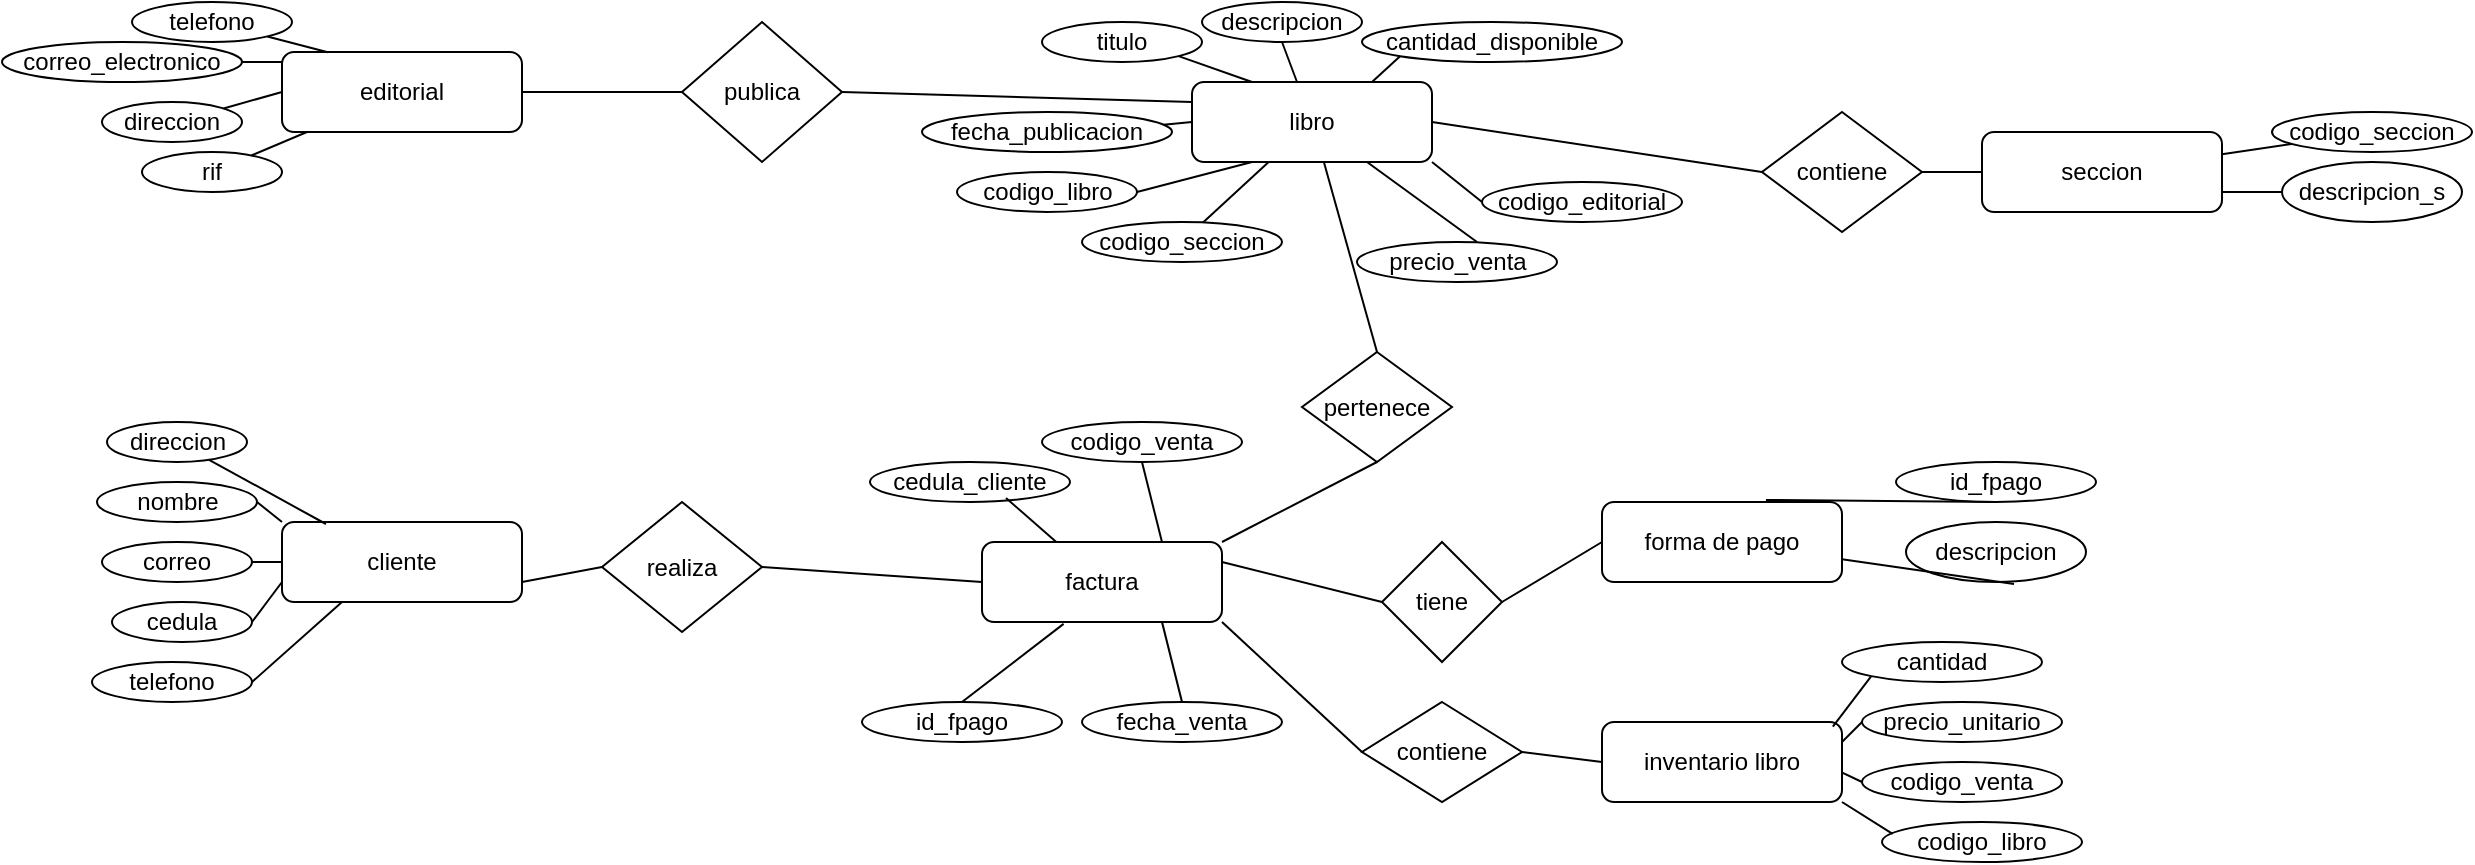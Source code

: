 <mxfile version="26.1.1" pages="2">
  <diagram id="C5RBs43oDa-KdzZeNtuy" name="Page-1">
    <mxGraphModel dx="2634" dy="770" grid="1" gridSize="10" guides="1" tooltips="1" connect="1" arrows="1" fold="1" page="1" pageScale="1" pageWidth="827" pageHeight="1169" math="0" shadow="0">
      <root>
        <mxCell id="WIyWlLk6GJQsqaUBKTNV-0" />
        <mxCell id="WIyWlLk6GJQsqaUBKTNV-1" parent="WIyWlLk6GJQsqaUBKTNV-0" />
        <mxCell id="WIyWlLk6GJQsqaUBKTNV-7" value="editorial" style="rounded=1;whiteSpace=wrap;html=1;fontSize=12;glass=0;strokeWidth=1;shadow=0;" parent="WIyWlLk6GJQsqaUBKTNV-1" vertex="1">
          <mxGeometry x="20" y="45" width="120" height="40" as="geometry" />
        </mxCell>
        <mxCell id="au4F_Ylb3EG1kj6VKYAv-0" value="correo_electronico" style="ellipse;whiteSpace=wrap;html=1;" parent="WIyWlLk6GJQsqaUBKTNV-1" vertex="1">
          <mxGeometry x="-120" y="40" width="120" height="20" as="geometry" />
        </mxCell>
        <mxCell id="au4F_Ylb3EG1kj6VKYAv-3" value="seccion" style="rounded=1;whiteSpace=wrap;html=1;" parent="WIyWlLk6GJQsqaUBKTNV-1" vertex="1">
          <mxGeometry x="870" y="85" width="120" height="40" as="geometry" />
        </mxCell>
        <mxCell id="au4F_Ylb3EG1kj6VKYAv-4" value="libro" style="rounded=1;whiteSpace=wrap;html=1;" parent="WIyWlLk6GJQsqaUBKTNV-1" vertex="1">
          <mxGeometry x="475" y="60" width="120" height="40" as="geometry" />
        </mxCell>
        <mxCell id="au4F_Ylb3EG1kj6VKYAv-5" value="inventario libro" style="rounded=1;whiteSpace=wrap;html=1;" parent="WIyWlLk6GJQsqaUBKTNV-1" vertex="1">
          <mxGeometry x="680" y="380" width="120" height="40" as="geometry" />
        </mxCell>
        <mxCell id="au4F_Ylb3EG1kj6VKYAv-6" value="factura" style="rounded=1;whiteSpace=wrap;html=1;" parent="WIyWlLk6GJQsqaUBKTNV-1" vertex="1">
          <mxGeometry x="370" y="290" width="120" height="40" as="geometry" />
        </mxCell>
        <mxCell id="au4F_Ylb3EG1kj6VKYAv-7" value="cliente" style="rounded=1;whiteSpace=wrap;html=1;" parent="WIyWlLk6GJQsqaUBKTNV-1" vertex="1">
          <mxGeometry x="20" y="280" width="120" height="40" as="geometry" />
        </mxCell>
        <mxCell id="au4F_Ylb3EG1kj6VKYAv-9" value="forma de pago" style="rounded=1;whiteSpace=wrap;html=1;" parent="WIyWlLk6GJQsqaUBKTNV-1" vertex="1">
          <mxGeometry x="680" y="270" width="120" height="40" as="geometry" />
        </mxCell>
        <mxCell id="au4F_Ylb3EG1kj6VKYAv-10" value="codigo_seccion" style="ellipse;whiteSpace=wrap;html=1;" parent="WIyWlLk6GJQsqaUBKTNV-1" vertex="1">
          <mxGeometry x="1015" y="75" width="100" height="20" as="geometry" />
        </mxCell>
        <mxCell id="au4F_Ylb3EG1kj6VKYAv-11" value="" style="endArrow=none;html=1;rounded=0;" parent="WIyWlLk6GJQsqaUBKTNV-1" source="au4F_Ylb3EG1kj6VKYAv-3" target="au4F_Ylb3EG1kj6VKYAv-10" edge="1">
          <mxGeometry width="50" height="50" relative="1" as="geometry">
            <mxPoint x="230" y="170" as="sourcePoint" />
            <mxPoint x="280" y="120" as="targetPoint" />
          </mxGeometry>
        </mxCell>
        <mxCell id="au4F_Ylb3EG1kj6VKYAv-12" value="" style="endArrow=none;html=1;rounded=0;entryX=1;entryY=0.5;entryDx=0;entryDy=0;" parent="WIyWlLk6GJQsqaUBKTNV-1" target="au4F_Ylb3EG1kj6VKYAv-0" edge="1">
          <mxGeometry width="50" height="50" relative="1" as="geometry">
            <mxPoint x="20" y="50" as="sourcePoint" />
            <mxPoint x="105" y="130" as="targetPoint" />
          </mxGeometry>
        </mxCell>
        <mxCell id="au4F_Ylb3EG1kj6VKYAv-13" value="telefono" style="ellipse;whiteSpace=wrap;html=1;" parent="WIyWlLk6GJQsqaUBKTNV-1" vertex="1">
          <mxGeometry x="-55" y="20" width="80" height="20" as="geometry" />
        </mxCell>
        <mxCell id="au4F_Ylb3EG1kj6VKYAv-14" value="" style="endArrow=none;html=1;rounded=0;exitX=0.191;exitY=0.002;exitDx=0;exitDy=0;exitPerimeter=0;" parent="WIyWlLk6GJQsqaUBKTNV-1" source="WIyWlLk6GJQsqaUBKTNV-7" target="au4F_Ylb3EG1kj6VKYAv-13" edge="1">
          <mxGeometry width="50" height="50" relative="1" as="geometry">
            <mxPoint x="154" y="160" as="sourcePoint" />
            <mxPoint x="145" y="130" as="targetPoint" />
          </mxGeometry>
        </mxCell>
        <mxCell id="au4F_Ylb3EG1kj6VKYAv-15" style="edgeStyle=none;rounded=0;orthogonalLoop=1;jettySize=auto;html=1;entryX=0.5;entryY=1;entryDx=0;entryDy=0;" parent="WIyWlLk6GJQsqaUBKTNV-1" source="au4F_Ylb3EG1kj6VKYAv-13" target="au4F_Ylb3EG1kj6VKYAv-13" edge="1">
          <mxGeometry relative="1" as="geometry" />
        </mxCell>
        <mxCell id="au4F_Ylb3EG1kj6VKYAv-16" value="direccion" style="ellipse;whiteSpace=wrap;html=1;" parent="WIyWlLk6GJQsqaUBKTNV-1" vertex="1">
          <mxGeometry x="-70" y="70" width="70" height="20" as="geometry" />
        </mxCell>
        <mxCell id="au4F_Ylb3EG1kj6VKYAv-17" value="rif" style="ellipse;whiteSpace=wrap;html=1;" parent="WIyWlLk6GJQsqaUBKTNV-1" vertex="1">
          <mxGeometry x="-50" y="95" width="70" height="20" as="geometry" />
        </mxCell>
        <mxCell id="au4F_Ylb3EG1kj6VKYAv-19" value="" style="endArrow=none;html=1;rounded=0;exitX=0;exitY=0.5;exitDx=0;exitDy=0;" parent="WIyWlLk6GJQsqaUBKTNV-1" source="WIyWlLk6GJQsqaUBKTNV-7" target="au4F_Ylb3EG1kj6VKYAv-16" edge="1">
          <mxGeometry width="50" height="50" relative="1" as="geometry">
            <mxPoint x="70" y="160" as="sourcePoint" />
            <mxPoint x="120" y="110" as="targetPoint" />
          </mxGeometry>
        </mxCell>
        <mxCell id="au4F_Ylb3EG1kj6VKYAv-20" value="" style="endArrow=none;html=1;rounded=0;" parent="WIyWlLk6GJQsqaUBKTNV-1" source="au4F_Ylb3EG1kj6VKYAv-17" target="WIyWlLk6GJQsqaUBKTNV-7" edge="1">
          <mxGeometry width="50" height="50" relative="1" as="geometry">
            <mxPoint x="40" y="160" as="sourcePoint" />
            <mxPoint x="90" y="110" as="targetPoint" />
          </mxGeometry>
        </mxCell>
        <mxCell id="au4F_Ylb3EG1kj6VKYAv-22" value="descripcion_s" style="ellipse;whiteSpace=wrap;html=1;" parent="WIyWlLk6GJQsqaUBKTNV-1" vertex="1">
          <mxGeometry x="1020" y="100" width="90" height="30" as="geometry" />
        </mxCell>
        <mxCell id="au4F_Ylb3EG1kj6VKYAv-23" value="" style="endArrow=none;html=1;rounded=0;entryX=0;entryY=0.5;entryDx=0;entryDy=0;exitX=1;exitY=0.75;exitDx=0;exitDy=0;" parent="WIyWlLk6GJQsqaUBKTNV-1" source="au4F_Ylb3EG1kj6VKYAv-3" target="au4F_Ylb3EG1kj6VKYAv-22" edge="1">
          <mxGeometry width="50" height="50" relative="1" as="geometry">
            <mxPoint x="320" y="170" as="sourcePoint" />
            <mxPoint x="350" y="130" as="targetPoint" />
          </mxGeometry>
        </mxCell>
        <mxCell id="au4F_Ylb3EG1kj6VKYAv-24" value="titulo" style="ellipse;whiteSpace=wrap;html=1;" parent="WIyWlLk6GJQsqaUBKTNV-1" vertex="1">
          <mxGeometry x="400" y="30" width="80" height="20" as="geometry" />
        </mxCell>
        <mxCell id="au4F_Ylb3EG1kj6VKYAv-25" value="cantidad_disponible" style="ellipse;whiteSpace=wrap;html=1;" parent="WIyWlLk6GJQsqaUBKTNV-1" vertex="1">
          <mxGeometry x="560" y="30" width="130" height="20" as="geometry" />
        </mxCell>
        <mxCell id="au4F_Ylb3EG1kj6VKYAv-26" value="descripcion" style="ellipse;whiteSpace=wrap;html=1;" parent="WIyWlLk6GJQsqaUBKTNV-1" vertex="1">
          <mxGeometry x="480" y="20" width="80" height="20" as="geometry" />
        </mxCell>
        <mxCell id="au4F_Ylb3EG1kj6VKYAv-27" style="edgeStyle=none;rounded=0;orthogonalLoop=1;jettySize=auto;html=1;entryX=0.5;entryY=1;entryDx=0;entryDy=0;" parent="WIyWlLk6GJQsqaUBKTNV-1" source="au4F_Ylb3EG1kj6VKYAv-26" target="au4F_Ylb3EG1kj6VKYAv-26" edge="1">
          <mxGeometry relative="1" as="geometry" />
        </mxCell>
        <mxCell id="au4F_Ylb3EG1kj6VKYAv-28" value="fecha_publicacion" style="ellipse;whiteSpace=wrap;html=1;" parent="WIyWlLk6GJQsqaUBKTNV-1" vertex="1">
          <mxGeometry x="340" y="75" width="125" height="20" as="geometry" />
        </mxCell>
        <mxCell id="au4F_Ylb3EG1kj6VKYAv-32" value="codigo_libro" style="ellipse;whiteSpace=wrap;html=1;" parent="WIyWlLk6GJQsqaUBKTNV-1" vertex="1">
          <mxGeometry x="357.5" y="105" width="90" height="20" as="geometry" />
        </mxCell>
        <mxCell id="au4F_Ylb3EG1kj6VKYAv-33" value="precio_venta" style="ellipse;whiteSpace=wrap;html=1;" parent="WIyWlLk6GJQsqaUBKTNV-1" vertex="1">
          <mxGeometry x="557.5" y="140" width="100" height="20" as="geometry" />
        </mxCell>
        <mxCell id="au4F_Ylb3EG1kj6VKYAv-34" value="codigo_editorial" style="ellipse;whiteSpace=wrap;html=1;" parent="WIyWlLk6GJQsqaUBKTNV-1" vertex="1">
          <mxGeometry x="620" y="110" width="100" height="20" as="geometry" />
        </mxCell>
        <mxCell id="au4F_Ylb3EG1kj6VKYAv-35" value="codigo_seccion" style="ellipse;whiteSpace=wrap;html=1;" parent="WIyWlLk6GJQsqaUBKTNV-1" vertex="1">
          <mxGeometry x="420" y="130" width="100" height="20" as="geometry" />
        </mxCell>
        <mxCell id="au4F_Ylb3EG1kj6VKYAv-40" value="" style="endArrow=none;html=1;rounded=0;entryX=0.5;entryY=1;entryDx=0;entryDy=0;" parent="WIyWlLk6GJQsqaUBKTNV-1" source="au4F_Ylb3EG1kj6VKYAv-4" target="au4F_Ylb3EG1kj6VKYAv-26" edge="1">
          <mxGeometry width="50" height="50" relative="1" as="geometry">
            <mxPoint x="405" y="330" as="sourcePoint" />
            <mxPoint x="455" y="280" as="targetPoint" />
          </mxGeometry>
        </mxCell>
        <mxCell id="au4F_Ylb3EG1kj6VKYAv-41" value="" style="endArrow=none;html=1;rounded=0;entryX=0;entryY=0.5;entryDx=0;entryDy=0;" parent="WIyWlLk6GJQsqaUBKTNV-1" source="au4F_Ylb3EG1kj6VKYAv-28" target="au4F_Ylb3EG1kj6VKYAv-4" edge="1">
          <mxGeometry width="50" height="50" relative="1" as="geometry">
            <mxPoint x="389" y="340" as="sourcePoint" />
            <mxPoint x="439" y="290" as="targetPoint" />
          </mxGeometry>
        </mxCell>
        <mxCell id="au4F_Ylb3EG1kj6VKYAv-42" value="" style="endArrow=none;html=1;rounded=0;exitX=1;exitY=1;exitDx=0;exitDy=0;entryX=0.25;entryY=0;entryDx=0;entryDy=0;" parent="WIyWlLk6GJQsqaUBKTNV-1" source="au4F_Ylb3EG1kj6VKYAv-24" target="au4F_Ylb3EG1kj6VKYAv-4" edge="1">
          <mxGeometry width="50" height="50" relative="1" as="geometry">
            <mxPoint x="380" y="340" as="sourcePoint" />
            <mxPoint x="430" y="290" as="targetPoint" />
          </mxGeometry>
        </mxCell>
        <mxCell id="au4F_Ylb3EG1kj6VKYAv-43" value="" style="endArrow=none;html=1;rounded=0;entryX=0.25;entryY=1;entryDx=0;entryDy=0;exitX=1;exitY=0.5;exitDx=0;exitDy=0;" parent="WIyWlLk6GJQsqaUBKTNV-1" source="au4F_Ylb3EG1kj6VKYAv-32" target="au4F_Ylb3EG1kj6VKYAv-4" edge="1">
          <mxGeometry width="50" height="50" relative="1" as="geometry">
            <mxPoint x="400" y="415" as="sourcePoint" />
            <mxPoint x="450" y="360" as="targetPoint" />
          </mxGeometry>
        </mxCell>
        <mxCell id="au4F_Ylb3EG1kj6VKYAv-44" value="" style="endArrow=none;html=1;rounded=0;" parent="WIyWlLk6GJQsqaUBKTNV-1" source="au4F_Ylb3EG1kj6VKYAv-35" target="au4F_Ylb3EG1kj6VKYAv-4" edge="1">
          <mxGeometry width="50" height="50" relative="1" as="geometry">
            <mxPoint x="460" y="435" as="sourcePoint" />
            <mxPoint x="510" y="385" as="targetPoint" />
          </mxGeometry>
        </mxCell>
        <mxCell id="au4F_Ylb3EG1kj6VKYAv-45" value="" style="endArrow=none;html=1;rounded=0;exitX=1;exitY=1;exitDx=0;exitDy=0;entryX=0;entryY=0.5;entryDx=0;entryDy=0;" parent="WIyWlLk6GJQsqaUBKTNV-1" source="au4F_Ylb3EG1kj6VKYAv-4" target="au4F_Ylb3EG1kj6VKYAv-34" edge="1">
          <mxGeometry width="50" height="50" relative="1" as="geometry">
            <mxPoint x="560" y="420" as="sourcePoint" />
            <mxPoint x="560" y="140" as="targetPoint" />
          </mxGeometry>
        </mxCell>
        <mxCell id="au4F_Ylb3EG1kj6VKYAv-46" value="" style="endArrow=none;html=1;rounded=0;entryX=0.6;entryY=0;entryDx=0;entryDy=0;entryPerimeter=0;" parent="WIyWlLk6GJQsqaUBKTNV-1" source="au4F_Ylb3EG1kj6VKYAv-4" target="au4F_Ylb3EG1kj6VKYAv-33" edge="1">
          <mxGeometry width="50" height="50" relative="1" as="geometry">
            <mxPoint x="560" y="350" as="sourcePoint" />
            <mxPoint x="610" y="300" as="targetPoint" />
          </mxGeometry>
        </mxCell>
        <mxCell id="au4F_Ylb3EG1kj6VKYAv-47" value="" style="endArrow=none;html=1;rounded=0;entryX=0;entryY=1;entryDx=0;entryDy=0;exitX=0.75;exitY=0;exitDx=0;exitDy=0;exitPerimeter=0;" parent="WIyWlLk6GJQsqaUBKTNV-1" source="au4F_Ylb3EG1kj6VKYAv-4" target="au4F_Ylb3EG1kj6VKYAv-25" edge="1">
          <mxGeometry width="50" height="50" relative="1" as="geometry">
            <mxPoint x="510" y="330" as="sourcePoint" />
            <mxPoint x="560" y="280" as="targetPoint" />
          </mxGeometry>
        </mxCell>
        <mxCell id="au4F_Ylb3EG1kj6VKYAv-49" value="telefono" style="ellipse;whiteSpace=wrap;html=1;" parent="WIyWlLk6GJQsqaUBKTNV-1" vertex="1">
          <mxGeometry x="-75" y="350" width="80" height="20" as="geometry" />
        </mxCell>
        <mxCell id="au4F_Ylb3EG1kj6VKYAv-50" value="direccion" style="ellipse;whiteSpace=wrap;html=1;" parent="WIyWlLk6GJQsqaUBKTNV-1" vertex="1">
          <mxGeometry x="-67.5" y="230" width="70" height="20" as="geometry" />
        </mxCell>
        <mxCell id="au4F_Ylb3EG1kj6VKYAv-51" value="correo" style="ellipse;whiteSpace=wrap;html=1;" parent="WIyWlLk6GJQsqaUBKTNV-1" vertex="1">
          <mxGeometry x="-70" y="290" width="75" height="20" as="geometry" />
        </mxCell>
        <mxCell id="au4F_Ylb3EG1kj6VKYAv-52" value="cedula" style="ellipse;whiteSpace=wrap;html=1;" parent="WIyWlLk6GJQsqaUBKTNV-1" vertex="1">
          <mxGeometry x="-65" y="320" width="70" height="20" as="geometry" />
        </mxCell>
        <mxCell id="au4F_Ylb3EG1kj6VKYAv-53" value="descripcion" style="ellipse;whiteSpace=wrap;html=1;" parent="WIyWlLk6GJQsqaUBKTNV-1" vertex="1">
          <mxGeometry x="832" y="280" width="90" height="30" as="geometry" />
        </mxCell>
        <mxCell id="au4F_Ylb3EG1kj6VKYAv-54" value="id_fpago" style="ellipse;whiteSpace=wrap;html=1;" parent="WIyWlLk6GJQsqaUBKTNV-1" vertex="1">
          <mxGeometry x="827" y="250" width="100" height="20" as="geometry" />
        </mxCell>
        <mxCell id="au4F_Ylb3EG1kj6VKYAv-55" value="codigo_venta" style="ellipse;whiteSpace=wrap;html=1;" parent="WIyWlLk6GJQsqaUBKTNV-1" vertex="1">
          <mxGeometry x="400" y="230" width="100" height="20" as="geometry" />
        </mxCell>
        <mxCell id="au4F_Ylb3EG1kj6VKYAv-56" value="fecha_venta" style="ellipse;whiteSpace=wrap;html=1;" parent="WIyWlLk6GJQsqaUBKTNV-1" vertex="1">
          <mxGeometry x="420" y="370" width="100" height="20" as="geometry" />
        </mxCell>
        <mxCell id="au4F_Ylb3EG1kj6VKYAv-57" value="cedula_cliente" style="ellipse;whiteSpace=wrap;html=1;" parent="WIyWlLk6GJQsqaUBKTNV-1" vertex="1">
          <mxGeometry x="314" y="250" width="100" height="20" as="geometry" />
        </mxCell>
        <mxCell id="au4F_Ylb3EG1kj6VKYAv-58" value="id_fpago" style="ellipse;whiteSpace=wrap;html=1;" parent="WIyWlLk6GJQsqaUBKTNV-1" vertex="1">
          <mxGeometry x="310" y="370" width="100" height="20" as="geometry" />
        </mxCell>
        <mxCell id="au4F_Ylb3EG1kj6VKYAv-59" value="codigo_venta" style="ellipse;whiteSpace=wrap;html=1;" parent="WIyWlLk6GJQsqaUBKTNV-1" vertex="1">
          <mxGeometry x="810" y="400" width="100" height="20" as="geometry" />
        </mxCell>
        <mxCell id="au4F_Ylb3EG1kj6VKYAv-60" value="codigo_libro" style="ellipse;whiteSpace=wrap;html=1;" parent="WIyWlLk6GJQsqaUBKTNV-1" vertex="1">
          <mxGeometry x="820" y="430" width="100" height="20" as="geometry" />
        </mxCell>
        <mxCell id="au4F_Ylb3EG1kj6VKYAv-61" value="precio_unitario" style="ellipse;whiteSpace=wrap;html=1;" parent="WIyWlLk6GJQsqaUBKTNV-1" vertex="1">
          <mxGeometry x="810" y="370" width="100" height="20" as="geometry" />
        </mxCell>
        <mxCell id="au4F_Ylb3EG1kj6VKYAv-62" value="cantidad" style="ellipse;whiteSpace=wrap;html=1;" parent="WIyWlLk6GJQsqaUBKTNV-1" vertex="1">
          <mxGeometry x="800" y="340" width="100" height="20" as="geometry" />
        </mxCell>
        <mxCell id="au4F_Ylb3EG1kj6VKYAv-63" value="" style="endArrow=none;html=1;rounded=0;exitX=0.6;exitY=1.033;exitDx=0;exitDy=0;exitPerimeter=0;" parent="WIyWlLk6GJQsqaUBKTNV-1" source="au4F_Ylb3EG1kj6VKYAv-53" target="au4F_Ylb3EG1kj6VKYAv-9" edge="1">
          <mxGeometry width="50" height="50" relative="1" as="geometry">
            <mxPoint x="350" y="430" as="sourcePoint" />
            <mxPoint x="400" y="380" as="targetPoint" />
          </mxGeometry>
        </mxCell>
        <mxCell id="au4F_Ylb3EG1kj6VKYAv-64" value="" style="endArrow=none;html=1;rounded=0;entryX=0.683;entryY=-0.025;entryDx=0;entryDy=0;exitX=0.5;exitY=1;exitDx=0;exitDy=0;entryPerimeter=0;" parent="WIyWlLk6GJQsqaUBKTNV-1" source="au4F_Ylb3EG1kj6VKYAv-54" target="au4F_Ylb3EG1kj6VKYAv-9" edge="1">
          <mxGeometry width="50" height="50" relative="1" as="geometry">
            <mxPoint x="520" y="270" as="sourcePoint" />
            <mxPoint x="570" y="220" as="targetPoint" />
          </mxGeometry>
        </mxCell>
        <mxCell id="au4F_Ylb3EG1kj6VKYAv-65" value="" style="endArrow=none;html=1;rounded=0;entryX=1;entryY=0.5;entryDx=0;entryDy=0;exitX=0.25;exitY=1;exitDx=0;exitDy=0;" parent="WIyWlLk6GJQsqaUBKTNV-1" source="au4F_Ylb3EG1kj6VKYAv-7" target="au4F_Ylb3EG1kj6VKYAv-49" edge="1">
          <mxGeometry width="50" height="50" relative="1" as="geometry">
            <mxPoint x="110" y="250" as="sourcePoint" />
            <mxPoint x="570" y="220" as="targetPoint" />
          </mxGeometry>
        </mxCell>
        <mxCell id="au4F_Ylb3EG1kj6VKYAv-66" value="" style="endArrow=none;html=1;rounded=0;exitX=0;exitY=0.75;exitDx=0;exitDy=0;entryX=1;entryY=0.5;entryDx=0;entryDy=0;" parent="WIyWlLk6GJQsqaUBKTNV-1" source="au4F_Ylb3EG1kj6VKYAv-7" target="au4F_Ylb3EG1kj6VKYAv-52" edge="1">
          <mxGeometry width="50" height="50" relative="1" as="geometry">
            <mxPoint x="320" y="270" as="sourcePoint" />
            <mxPoint x="200" y="370" as="targetPoint" />
          </mxGeometry>
        </mxCell>
        <mxCell id="au4F_Ylb3EG1kj6VKYAv-67" value="" style="endArrow=none;html=1;rounded=0;entryX=0.183;entryY=0.025;entryDx=0;entryDy=0;entryPerimeter=0;" parent="WIyWlLk6GJQsqaUBKTNV-1" source="au4F_Ylb3EG1kj6VKYAv-50" target="au4F_Ylb3EG1kj6VKYAv-7" edge="1">
          <mxGeometry width="50" height="50" relative="1" as="geometry">
            <mxPoint x="320" y="270" as="sourcePoint" />
            <mxPoint x="370" y="220" as="targetPoint" />
          </mxGeometry>
        </mxCell>
        <mxCell id="au4F_Ylb3EG1kj6VKYAv-68" value="" style="endArrow=none;html=1;rounded=0;exitX=0;exitY=0.5;exitDx=0;exitDy=0;entryX=1;entryY=0.5;entryDx=0;entryDy=0;" parent="WIyWlLk6GJQsqaUBKTNV-1" source="au4F_Ylb3EG1kj6VKYAv-7" target="au4F_Ylb3EG1kj6VKYAv-51" edge="1">
          <mxGeometry width="50" height="50" relative="1" as="geometry">
            <mxPoint x="320" y="270" as="sourcePoint" />
            <mxPoint x="110" y="240" as="targetPoint" />
          </mxGeometry>
        </mxCell>
        <mxCell id="au4F_Ylb3EG1kj6VKYAv-69" value="" style="endArrow=none;html=1;rounded=0;exitX=0.75;exitY=0;exitDx=0;exitDy=0;entryX=0.5;entryY=1;entryDx=0;entryDy=0;" parent="WIyWlLk6GJQsqaUBKTNV-1" source="au4F_Ylb3EG1kj6VKYAv-6" target="au4F_Ylb3EG1kj6VKYAv-55" edge="1">
          <mxGeometry width="50" height="50" relative="1" as="geometry">
            <mxPoint x="780" y="270" as="sourcePoint" />
            <mxPoint x="830" y="220" as="targetPoint" />
          </mxGeometry>
        </mxCell>
        <mxCell id="au4F_Ylb3EG1kj6VKYAv-70" value="" style="endArrow=none;html=1;rounded=0;exitX=0.75;exitY=1;exitDx=0;exitDy=0;entryX=0.5;entryY=0;entryDx=0;entryDy=0;" parent="WIyWlLk6GJQsqaUBKTNV-1" source="au4F_Ylb3EG1kj6VKYAv-6" target="au4F_Ylb3EG1kj6VKYAv-56" edge="1">
          <mxGeometry width="50" height="50" relative="1" as="geometry">
            <mxPoint x="780" y="270" as="sourcePoint" />
            <mxPoint x="830" y="220" as="targetPoint" />
          </mxGeometry>
        </mxCell>
        <mxCell id="au4F_Ylb3EG1kj6VKYAv-72" value="" style="endArrow=none;html=1;rounded=0;entryX=0.68;entryY=0.9;entryDx=0;entryDy=0;entryPerimeter=0;" parent="WIyWlLk6GJQsqaUBKTNV-1" source="au4F_Ylb3EG1kj6VKYAv-6" target="au4F_Ylb3EG1kj6VKYAv-57" edge="1">
          <mxGeometry width="50" height="50" relative="1" as="geometry">
            <mxPoint x="780" y="270" as="sourcePoint" />
            <mxPoint x="830" y="220" as="targetPoint" />
          </mxGeometry>
        </mxCell>
        <mxCell id="au4F_Ylb3EG1kj6VKYAv-74" value="" style="endArrow=none;html=1;rounded=0;entryX=0;entryY=1;entryDx=0;entryDy=0;exitX=0.962;exitY=0.057;exitDx=0;exitDy=0;exitPerimeter=0;" parent="WIyWlLk6GJQsqaUBKTNV-1" source="au4F_Ylb3EG1kj6VKYAv-5" target="au4F_Ylb3EG1kj6VKYAv-62" edge="1">
          <mxGeometry width="50" height="50" relative="1" as="geometry">
            <mxPoint x="780" y="270" as="sourcePoint" />
            <mxPoint x="830" y="220" as="targetPoint" />
          </mxGeometry>
        </mxCell>
        <mxCell id="au4F_Ylb3EG1kj6VKYAv-75" value="" style="endArrow=none;html=1;rounded=0;exitX=1;exitY=0.25;exitDx=0;exitDy=0;entryX=0;entryY=0.5;entryDx=0;entryDy=0;" parent="WIyWlLk6GJQsqaUBKTNV-1" source="au4F_Ylb3EG1kj6VKYAv-5" target="au4F_Ylb3EG1kj6VKYAv-61" edge="1">
          <mxGeometry width="50" height="50" relative="1" as="geometry">
            <mxPoint x="780" y="270" as="sourcePoint" />
            <mxPoint x="830" y="220" as="targetPoint" />
          </mxGeometry>
        </mxCell>
        <mxCell id="au4F_Ylb3EG1kj6VKYAv-76" value="" style="endArrow=none;html=1;rounded=0;exitX=1.001;exitY=0.632;exitDx=0;exitDy=0;entryX=0;entryY=0.5;entryDx=0;entryDy=0;exitPerimeter=0;" parent="WIyWlLk6GJQsqaUBKTNV-1" source="au4F_Ylb3EG1kj6VKYAv-5" target="au4F_Ylb3EG1kj6VKYAv-59" edge="1">
          <mxGeometry width="50" height="50" relative="1" as="geometry">
            <mxPoint x="780" y="270" as="sourcePoint" />
            <mxPoint x="830" y="220" as="targetPoint" />
          </mxGeometry>
        </mxCell>
        <mxCell id="au4F_Ylb3EG1kj6VKYAv-77" value="" style="endArrow=none;html=1;rounded=0;exitX=1;exitY=1;exitDx=0;exitDy=0;entryX=0.053;entryY=0.295;entryDx=0;entryDy=0;entryPerimeter=0;" parent="WIyWlLk6GJQsqaUBKTNV-1" source="au4F_Ylb3EG1kj6VKYAv-5" target="au4F_Ylb3EG1kj6VKYAv-60" edge="1">
          <mxGeometry width="50" height="50" relative="1" as="geometry">
            <mxPoint x="780" y="270" as="sourcePoint" />
            <mxPoint x="830" y="220" as="targetPoint" />
          </mxGeometry>
        </mxCell>
        <mxCell id="au4F_Ylb3EG1kj6VKYAv-79" value="nombre" style="ellipse;whiteSpace=wrap;html=1;" parent="WIyWlLk6GJQsqaUBKTNV-1" vertex="1">
          <mxGeometry x="-72.5" y="260" width="80" height="20" as="geometry" />
        </mxCell>
        <mxCell id="au4F_Ylb3EG1kj6VKYAv-80" value="" style="endArrow=none;html=1;rounded=0;entryX=1;entryY=0.5;entryDx=0;entryDy=0;exitX=0;exitY=0;exitDx=0;exitDy=0;" parent="WIyWlLk6GJQsqaUBKTNV-1" source="au4F_Ylb3EG1kj6VKYAv-7" target="au4F_Ylb3EG1kj6VKYAv-79" edge="1">
          <mxGeometry width="50" height="50" relative="1" as="geometry">
            <mxPoint x="75" y="210" as="sourcePoint" />
            <mxPoint x="50" y="200" as="targetPoint" />
          </mxGeometry>
        </mxCell>
        <mxCell id="au4F_Ylb3EG1kj6VKYAv-81" value="publica" style="rhombus;whiteSpace=wrap;html=1;" parent="WIyWlLk6GJQsqaUBKTNV-1" vertex="1">
          <mxGeometry x="220" y="30" width="80" height="70" as="geometry" />
        </mxCell>
        <mxCell id="au4F_Ylb3EG1kj6VKYAv-82" value="" style="endArrow=none;html=1;rounded=0;exitX=1;exitY=0.5;exitDx=0;exitDy=0;entryX=0;entryY=0.5;entryDx=0;entryDy=0;" parent="WIyWlLk6GJQsqaUBKTNV-1" source="WIyWlLk6GJQsqaUBKTNV-7" target="au4F_Ylb3EG1kj6VKYAv-81" edge="1">
          <mxGeometry width="50" height="50" relative="1" as="geometry">
            <mxPoint x="400" y="270" as="sourcePoint" />
            <mxPoint x="450" y="220" as="targetPoint" />
          </mxGeometry>
        </mxCell>
        <mxCell id="au4F_Ylb3EG1kj6VKYAv-83" value="" style="endArrow=none;html=1;rounded=0;entryX=0;entryY=0.25;entryDx=0;entryDy=0;exitX=1;exitY=0.5;exitDx=0;exitDy=0;" parent="WIyWlLk6GJQsqaUBKTNV-1" source="au4F_Ylb3EG1kj6VKYAv-81" target="au4F_Ylb3EG1kj6VKYAv-4" edge="1">
          <mxGeometry width="50" height="50" relative="1" as="geometry">
            <mxPoint x="400" y="270" as="sourcePoint" />
            <mxPoint x="450" y="220" as="targetPoint" />
          </mxGeometry>
        </mxCell>
        <mxCell id="au4F_Ylb3EG1kj6VKYAv-84" value="contiene" style="rhombus;whiteSpace=wrap;html=1;" parent="WIyWlLk6GJQsqaUBKTNV-1" vertex="1">
          <mxGeometry x="760" y="75" width="80" height="60" as="geometry" />
        </mxCell>
        <mxCell id="au4F_Ylb3EG1kj6VKYAv-85" value="" style="endArrow=none;html=1;rounded=0;exitX=1;exitY=0.5;exitDx=0;exitDy=0;entryX=0;entryY=0.5;entryDx=0;entryDy=0;" parent="WIyWlLk6GJQsqaUBKTNV-1" source="au4F_Ylb3EG1kj6VKYAv-4" target="au4F_Ylb3EG1kj6VKYAv-84" edge="1">
          <mxGeometry width="50" height="50" relative="1" as="geometry">
            <mxPoint x="400" y="260" as="sourcePoint" />
            <mxPoint x="450" y="210" as="targetPoint" />
          </mxGeometry>
        </mxCell>
        <mxCell id="au4F_Ylb3EG1kj6VKYAv-86" value="" style="endArrow=none;html=1;rounded=0;entryX=0;entryY=0.5;entryDx=0;entryDy=0;exitX=1;exitY=0.5;exitDx=0;exitDy=0;" parent="WIyWlLk6GJQsqaUBKTNV-1" source="au4F_Ylb3EG1kj6VKYAv-84" target="au4F_Ylb3EG1kj6VKYAv-3" edge="1">
          <mxGeometry width="50" height="50" relative="1" as="geometry">
            <mxPoint x="400" y="260" as="sourcePoint" />
            <mxPoint x="450" y="210" as="targetPoint" />
          </mxGeometry>
        </mxCell>
        <mxCell id="au4F_Ylb3EG1kj6VKYAv-90" value="realiza" style="rhombus;whiteSpace=wrap;html=1;" parent="WIyWlLk6GJQsqaUBKTNV-1" vertex="1">
          <mxGeometry x="180" y="270" width="80" height="65" as="geometry" />
        </mxCell>
        <mxCell id="au4F_Ylb3EG1kj6VKYAv-91" value="" style="endArrow=none;html=1;rounded=0;exitX=1;exitY=0.5;exitDx=0;exitDy=0;entryX=0;entryY=0.5;entryDx=0;entryDy=0;" parent="WIyWlLk6GJQsqaUBKTNV-1" source="au4F_Ylb3EG1kj6VKYAv-90" target="au4F_Ylb3EG1kj6VKYAv-6" edge="1">
          <mxGeometry width="50" height="50" relative="1" as="geometry">
            <mxPoint x="400" y="260" as="sourcePoint" />
            <mxPoint x="450" y="210" as="targetPoint" />
          </mxGeometry>
        </mxCell>
        <mxCell id="au4F_Ylb3EG1kj6VKYAv-92" value="" style="endArrow=none;html=1;rounded=0;exitX=1;exitY=0.75;exitDx=0;exitDy=0;entryX=0;entryY=0.5;entryDx=0;entryDy=0;" parent="WIyWlLk6GJQsqaUBKTNV-1" source="au4F_Ylb3EG1kj6VKYAv-7" target="au4F_Ylb3EG1kj6VKYAv-90" edge="1">
          <mxGeometry width="50" height="50" relative="1" as="geometry">
            <mxPoint x="400" y="260" as="sourcePoint" />
            <mxPoint x="450" y="210" as="targetPoint" />
          </mxGeometry>
        </mxCell>
        <mxCell id="au4F_Ylb3EG1kj6VKYAv-93" value="tiene" style="rhombus;whiteSpace=wrap;html=1;" parent="WIyWlLk6GJQsqaUBKTNV-1" vertex="1">
          <mxGeometry x="570" y="290" width="60" height="60" as="geometry" />
        </mxCell>
        <mxCell id="au4F_Ylb3EG1kj6VKYAv-94" value="" style="endArrow=none;html=1;rounded=0;exitX=1;exitY=0.25;exitDx=0;exitDy=0;entryX=0;entryY=0.5;entryDx=0;entryDy=0;" parent="WIyWlLk6GJQsqaUBKTNV-1" source="au4F_Ylb3EG1kj6VKYAv-6" target="au4F_Ylb3EG1kj6VKYAv-93" edge="1">
          <mxGeometry width="50" height="50" relative="1" as="geometry">
            <mxPoint x="400" y="260" as="sourcePoint" />
            <mxPoint x="450" y="210" as="targetPoint" />
          </mxGeometry>
        </mxCell>
        <mxCell id="au4F_Ylb3EG1kj6VKYAv-95" value="" style="endArrow=none;html=1;rounded=0;exitX=0;exitY=0.5;exitDx=0;exitDy=0;entryX=1;entryY=0.5;entryDx=0;entryDy=0;" parent="WIyWlLk6GJQsqaUBKTNV-1" source="au4F_Ylb3EG1kj6VKYAv-9" target="au4F_Ylb3EG1kj6VKYAv-93" edge="1">
          <mxGeometry width="50" height="50" relative="1" as="geometry">
            <mxPoint x="400" y="260" as="sourcePoint" />
            <mxPoint x="450" y="210" as="targetPoint" />
          </mxGeometry>
        </mxCell>
        <mxCell id="au4F_Ylb3EG1kj6VKYAv-96" value="contiene" style="rhombus;whiteSpace=wrap;html=1;" parent="WIyWlLk6GJQsqaUBKTNV-1" vertex="1">
          <mxGeometry x="560" y="370" width="80" height="50" as="geometry" />
        </mxCell>
        <mxCell id="au4F_Ylb3EG1kj6VKYAv-97" value="" style="endArrow=none;html=1;rounded=0;exitX=1;exitY=1;exitDx=0;exitDy=0;entryX=0;entryY=0.5;entryDx=0;entryDy=0;" parent="WIyWlLk6GJQsqaUBKTNV-1" source="au4F_Ylb3EG1kj6VKYAv-6" target="au4F_Ylb3EG1kj6VKYAv-96" edge="1">
          <mxGeometry width="50" height="50" relative="1" as="geometry">
            <mxPoint x="400" y="260" as="sourcePoint" />
            <mxPoint x="450" y="210" as="targetPoint" />
          </mxGeometry>
        </mxCell>
        <mxCell id="au4F_Ylb3EG1kj6VKYAv-98" value="" style="endArrow=none;html=1;rounded=0;exitX=1;exitY=0.5;exitDx=0;exitDy=0;entryX=0;entryY=0.5;entryDx=0;entryDy=0;" parent="WIyWlLk6GJQsqaUBKTNV-1" source="au4F_Ylb3EG1kj6VKYAv-96" target="au4F_Ylb3EG1kj6VKYAv-5" edge="1">
          <mxGeometry width="50" height="50" relative="1" as="geometry">
            <mxPoint x="400" y="260" as="sourcePoint" />
            <mxPoint x="450" y="210" as="targetPoint" />
          </mxGeometry>
        </mxCell>
        <mxCell id="FBd17ho5S-tnTdxqX61a-1" value="pertenece" style="rhombus;whiteSpace=wrap;html=1;" vertex="1" parent="WIyWlLk6GJQsqaUBKTNV-1">
          <mxGeometry x="530" y="195" width="75" height="55" as="geometry" />
        </mxCell>
        <mxCell id="FBd17ho5S-tnTdxqX61a-2" value="" style="endArrow=none;html=1;rounded=0;entryX=0.55;entryY=1.007;entryDx=0;entryDy=0;entryPerimeter=0;exitX=0.5;exitY=0;exitDx=0;exitDy=0;" edge="1" parent="WIyWlLk6GJQsqaUBKTNV-1" source="FBd17ho5S-tnTdxqX61a-1" target="au4F_Ylb3EG1kj6VKYAv-4">
          <mxGeometry width="50" height="50" relative="1" as="geometry">
            <mxPoint x="500" y="210" as="sourcePoint" />
            <mxPoint x="550" y="160" as="targetPoint" />
          </mxGeometry>
        </mxCell>
        <mxCell id="FBd17ho5S-tnTdxqX61a-3" value="" style="endArrow=none;html=1;rounded=0;entryX=0.5;entryY=1;entryDx=0;entryDy=0;exitX=1;exitY=0;exitDx=0;exitDy=0;" edge="1" parent="WIyWlLk6GJQsqaUBKTNV-1" source="au4F_Ylb3EG1kj6VKYAv-6" target="FBd17ho5S-tnTdxqX61a-1">
          <mxGeometry width="50" height="50" relative="1" as="geometry">
            <mxPoint x="485" y="260" as="sourcePoint" />
            <mxPoint x="535" y="210" as="targetPoint" />
          </mxGeometry>
        </mxCell>
        <mxCell id="FBd17ho5S-tnTdxqX61a-6" value="" style="endArrow=none;html=1;rounded=0;exitX=0.5;exitY=0;exitDx=0;exitDy=0;entryX=0.34;entryY=1.023;entryDx=0;entryDy=0;entryPerimeter=0;" edge="1" parent="WIyWlLk6GJQsqaUBKTNV-1" source="au4F_Ylb3EG1kj6VKYAv-58" target="au4F_Ylb3EG1kj6VKYAv-6">
          <mxGeometry width="50" height="50" relative="1" as="geometry">
            <mxPoint x="300" y="240" as="sourcePoint" />
            <mxPoint x="350" y="190" as="targetPoint" />
          </mxGeometry>
        </mxCell>
      </root>
    </mxGraphModel>
  </diagram>
  <diagram id="8HiDH9jH291K8S0T-Xf8" name="Página-2">
    <mxGraphModel grid="1" page="1" gridSize="10" guides="1" tooltips="1" connect="1" arrows="1" fold="1" pageScale="1" pageWidth="827" pageHeight="1169" math="0" shadow="0">
      <root>
        <mxCell id="0" />
        <mxCell id="1" parent="0" />
      </root>
    </mxGraphModel>
  </diagram>
</mxfile>
